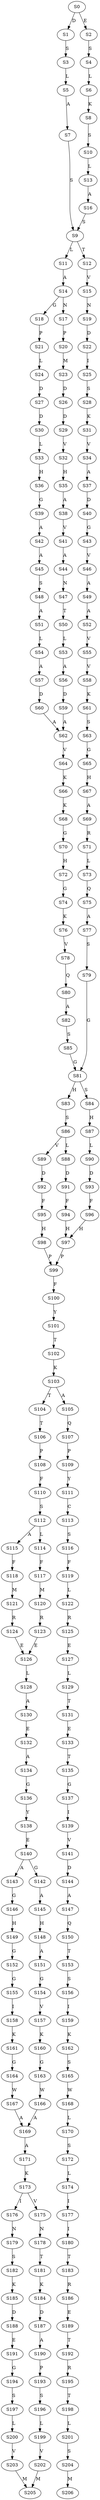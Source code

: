 strict digraph  {
	S0 -> S1 [ label = D ];
	S0 -> S2 [ label = E ];
	S1 -> S3 [ label = S ];
	S2 -> S4 [ label = S ];
	S3 -> S5 [ label = L ];
	S4 -> S6 [ label = L ];
	S5 -> S7 [ label = A ];
	S6 -> S8 [ label = K ];
	S7 -> S9 [ label = S ];
	S8 -> S10 [ label = S ];
	S9 -> S11 [ label = L ];
	S9 -> S12 [ label = T ];
	S10 -> S13 [ label = L ];
	S11 -> S14 [ label = A ];
	S12 -> S15 [ label = V ];
	S13 -> S16 [ label = A ];
	S14 -> S17 [ label = N ];
	S14 -> S18 [ label = G ];
	S15 -> S19 [ label = N ];
	S16 -> S9 [ label = S ];
	S17 -> S20 [ label = P ];
	S18 -> S21 [ label = P ];
	S19 -> S22 [ label = D ];
	S20 -> S23 [ label = M ];
	S21 -> S24 [ label = L ];
	S22 -> S25 [ label = I ];
	S23 -> S26 [ label = D ];
	S24 -> S27 [ label = D ];
	S25 -> S28 [ label = S ];
	S26 -> S29 [ label = D ];
	S27 -> S30 [ label = D ];
	S28 -> S31 [ label = K ];
	S29 -> S32 [ label = V ];
	S30 -> S33 [ label = L ];
	S31 -> S34 [ label = V ];
	S32 -> S35 [ label = H ];
	S33 -> S36 [ label = H ];
	S34 -> S37 [ label = A ];
	S35 -> S38 [ label = A ];
	S36 -> S39 [ label = G ];
	S37 -> S40 [ label = D ];
	S38 -> S41 [ label = V ];
	S39 -> S42 [ label = A ];
	S40 -> S43 [ label = G ];
	S41 -> S44 [ label = A ];
	S42 -> S45 [ label = A ];
	S43 -> S46 [ label = V ];
	S44 -> S47 [ label = N ];
	S45 -> S48 [ label = S ];
	S46 -> S49 [ label = A ];
	S47 -> S50 [ label = T ];
	S48 -> S51 [ label = A ];
	S49 -> S52 [ label = A ];
	S50 -> S53 [ label = L ];
	S51 -> S54 [ label = L ];
	S52 -> S55 [ label = V ];
	S53 -> S56 [ label = A ];
	S54 -> S57 [ label = A ];
	S55 -> S58 [ label = V ];
	S56 -> S59 [ label = D ];
	S57 -> S60 [ label = D ];
	S58 -> S61 [ label = K ];
	S59 -> S62 [ label = A ];
	S60 -> S62 [ label = A ];
	S61 -> S63 [ label = S ];
	S62 -> S64 [ label = V ];
	S63 -> S65 [ label = G ];
	S64 -> S66 [ label = K ];
	S65 -> S67 [ label = H ];
	S66 -> S68 [ label = K ];
	S67 -> S69 [ label = A ];
	S68 -> S70 [ label = G ];
	S69 -> S71 [ label = R ];
	S70 -> S72 [ label = H ];
	S71 -> S73 [ label = L ];
	S72 -> S74 [ label = G ];
	S73 -> S75 [ label = Q ];
	S74 -> S76 [ label = K ];
	S75 -> S77 [ label = A ];
	S76 -> S78 [ label = V ];
	S77 -> S79 [ label = S ];
	S78 -> S80 [ label = Q ];
	S79 -> S81 [ label = G ];
	S80 -> S82 [ label = A ];
	S81 -> S83 [ label = H ];
	S81 -> S84 [ label = S ];
	S82 -> S85 [ label = S ];
	S83 -> S86 [ label = S ];
	S84 -> S87 [ label = H ];
	S85 -> S81 [ label = G ];
	S86 -> S88 [ label = L ];
	S86 -> S89 [ label = V ];
	S87 -> S90 [ label = L ];
	S88 -> S91 [ label = D ];
	S89 -> S92 [ label = D ];
	S90 -> S93 [ label = D ];
	S91 -> S94 [ label = F ];
	S92 -> S95 [ label = F ];
	S93 -> S96 [ label = F ];
	S94 -> S97 [ label = H ];
	S95 -> S98 [ label = H ];
	S96 -> S97 [ label = H ];
	S97 -> S99 [ label = P ];
	S98 -> S99 [ label = P ];
	S99 -> S100 [ label = F ];
	S100 -> S101 [ label = Y ];
	S101 -> S102 [ label = T ];
	S102 -> S103 [ label = K ];
	S103 -> S104 [ label = T ];
	S103 -> S105 [ label = A ];
	S104 -> S106 [ label = T ];
	S105 -> S107 [ label = Q ];
	S106 -> S108 [ label = P ];
	S107 -> S109 [ label = P ];
	S108 -> S110 [ label = F ];
	S109 -> S111 [ label = Y ];
	S110 -> S112 [ label = S ];
	S111 -> S113 [ label = C ];
	S112 -> S114 [ label = L ];
	S112 -> S115 [ label = A ];
	S113 -> S116 [ label = S ];
	S114 -> S117 [ label = F ];
	S115 -> S118 [ label = F ];
	S116 -> S119 [ label = F ];
	S117 -> S120 [ label = M ];
	S118 -> S121 [ label = M ];
	S119 -> S122 [ label = L ];
	S120 -> S123 [ label = R ];
	S121 -> S124 [ label = R ];
	S122 -> S125 [ label = R ];
	S123 -> S126 [ label = E ];
	S124 -> S126 [ label = E ];
	S125 -> S127 [ label = E ];
	S126 -> S128 [ label = L ];
	S127 -> S129 [ label = L ];
	S128 -> S130 [ label = A ];
	S129 -> S131 [ label = T ];
	S130 -> S132 [ label = E ];
	S131 -> S133 [ label = E ];
	S132 -> S134 [ label = A ];
	S133 -> S135 [ label = T ];
	S134 -> S136 [ label = G ];
	S135 -> S137 [ label = G ];
	S136 -> S138 [ label = Y ];
	S137 -> S139 [ label = I ];
	S138 -> S140 [ label = E ];
	S139 -> S141 [ label = V ];
	S140 -> S142 [ label = G ];
	S140 -> S143 [ label = A ];
	S141 -> S144 [ label = D ];
	S142 -> S145 [ label = A ];
	S143 -> S146 [ label = G ];
	S144 -> S147 [ label = A ];
	S145 -> S148 [ label = H ];
	S146 -> S149 [ label = H ];
	S147 -> S150 [ label = Q ];
	S148 -> S151 [ label = A ];
	S149 -> S152 [ label = G ];
	S150 -> S153 [ label = T ];
	S151 -> S154 [ label = G ];
	S152 -> S155 [ label = G ];
	S153 -> S156 [ label = S ];
	S154 -> S157 [ label = V ];
	S155 -> S158 [ label = I ];
	S156 -> S159 [ label = I ];
	S157 -> S160 [ label = K ];
	S158 -> S161 [ label = K ];
	S159 -> S162 [ label = K ];
	S160 -> S163 [ label = G ];
	S161 -> S164 [ label = G ];
	S162 -> S165 [ label = S ];
	S163 -> S166 [ label = W ];
	S164 -> S167 [ label = W ];
	S165 -> S168 [ label = W ];
	S166 -> S169 [ label = A ];
	S167 -> S169 [ label = A ];
	S168 -> S170 [ label = L ];
	S169 -> S171 [ label = A ];
	S170 -> S172 [ label = S ];
	S171 -> S173 [ label = K ];
	S172 -> S174 [ label = L ];
	S173 -> S175 [ label = V ];
	S173 -> S176 [ label = I ];
	S174 -> S177 [ label = I ];
	S175 -> S178 [ label = N ];
	S176 -> S179 [ label = N ];
	S177 -> S180 [ label = I ];
	S178 -> S181 [ label = T ];
	S179 -> S182 [ label = S ];
	S180 -> S183 [ label = T ];
	S181 -> S184 [ label = K ];
	S182 -> S185 [ label = K ];
	S183 -> S186 [ label = R ];
	S184 -> S187 [ label = D ];
	S185 -> S188 [ label = D ];
	S186 -> S189 [ label = E ];
	S187 -> S190 [ label = A ];
	S188 -> S191 [ label = E ];
	S189 -> S192 [ label = T ];
	S190 -> S193 [ label = P ];
	S191 -> S194 [ label = G ];
	S192 -> S195 [ label = R ];
	S193 -> S196 [ label = S ];
	S194 -> S197 [ label = S ];
	S195 -> S198 [ label = T ];
	S196 -> S199 [ label = L ];
	S197 -> S200 [ label = L ];
	S198 -> S201 [ label = L ];
	S199 -> S202 [ label = V ];
	S200 -> S203 [ label = V ];
	S201 -> S204 [ label = S ];
	S202 -> S205 [ label = M ];
	S203 -> S205 [ label = M ];
	S204 -> S206 [ label = M ];
}
